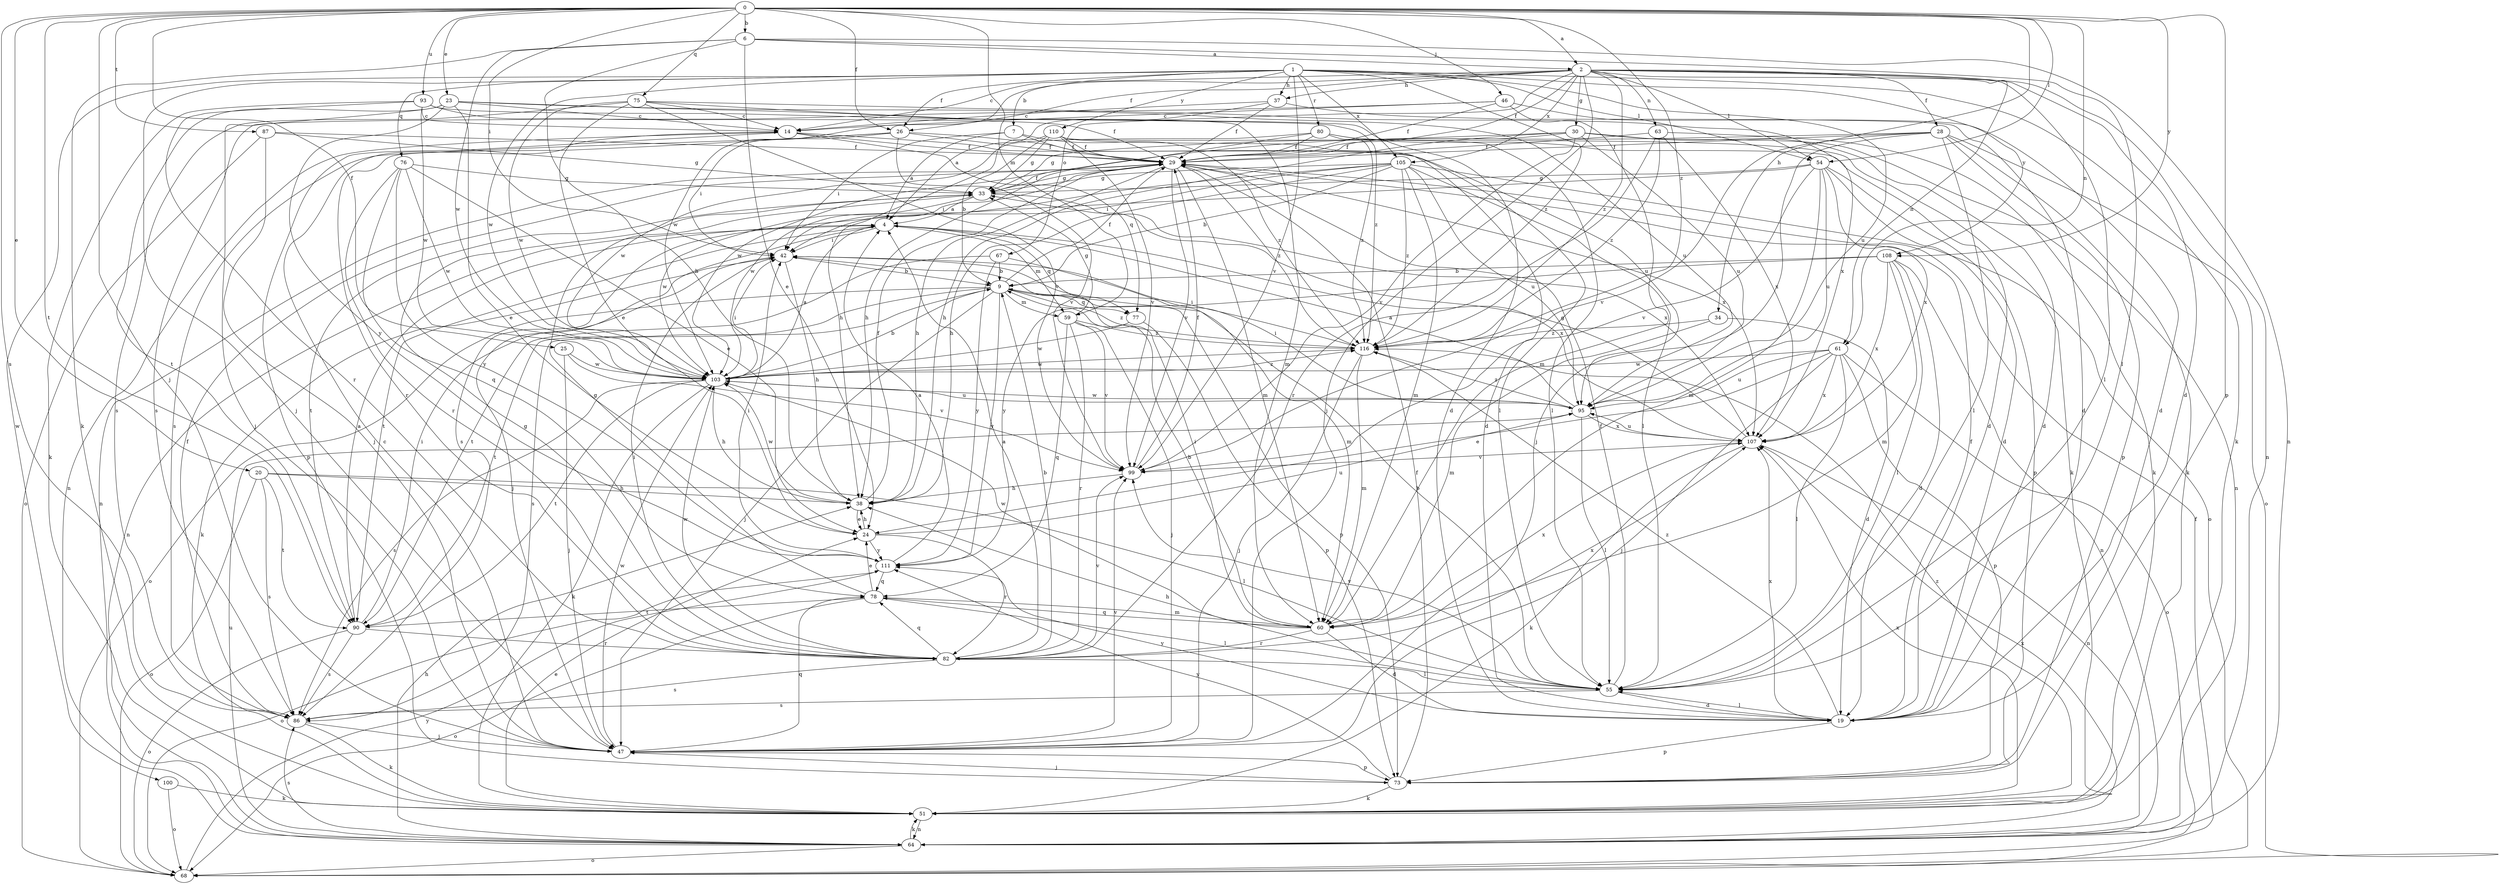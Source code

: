 strict digraph  {
0;
1;
2;
4;
6;
7;
9;
14;
19;
20;
23;
24;
25;
26;
28;
29;
30;
33;
34;
37;
38;
42;
46;
47;
51;
54;
55;
59;
60;
61;
63;
64;
67;
68;
73;
75;
76;
77;
78;
80;
82;
86;
87;
90;
93;
95;
99;
100;
103;
105;
107;
108;
110;
111;
116;
0 -> 2  [label=a];
0 -> 6  [label=b];
0 -> 20  [label=e];
0 -> 23  [label=e];
0 -> 25  [label=f];
0 -> 26  [label=f];
0 -> 34  [label=h];
0 -> 42  [label=i];
0 -> 46  [label=j];
0 -> 47  [label=j];
0 -> 54  [label=l];
0 -> 59  [label=m];
0 -> 61  [label=n];
0 -> 73  [label=p];
0 -> 75  [label=q];
0 -> 86  [label=s];
0 -> 87  [label=t];
0 -> 90  [label=t];
0 -> 93  [label=u];
0 -> 108  [label=y];
0 -> 116  [label=z];
1 -> 7  [label=b];
1 -> 26  [label=f];
1 -> 37  [label=h];
1 -> 47  [label=j];
1 -> 51  [label=k];
1 -> 54  [label=l];
1 -> 76  [label=q];
1 -> 80  [label=r];
1 -> 95  [label=u];
1 -> 99  [label=v];
1 -> 100  [label=w];
1 -> 103  [label=w];
1 -> 105  [label=x];
1 -> 108  [label=y];
1 -> 110  [label=y];
1 -> 116  [label=z];
2 -> 14  [label=c];
2 -> 19  [label=d];
2 -> 26  [label=f];
2 -> 28  [label=f];
2 -> 29  [label=f];
2 -> 30  [label=g];
2 -> 37  [label=h];
2 -> 47  [label=j];
2 -> 54  [label=l];
2 -> 55  [label=l];
2 -> 61  [label=n];
2 -> 63  [label=n];
2 -> 64  [label=n];
2 -> 67  [label=o];
2 -> 103  [label=w];
2 -> 105  [label=x];
2 -> 116  [label=z];
4 -> 42  [label=i];
4 -> 47  [label=j];
4 -> 59  [label=m];
4 -> 64  [label=n];
4 -> 77  [label=q];
4 -> 90  [label=t];
4 -> 107  [label=x];
6 -> 2  [label=a];
6 -> 24  [label=e];
6 -> 38  [label=h];
6 -> 51  [label=k];
6 -> 55  [label=l];
6 -> 64  [label=n];
6 -> 103  [label=w];
7 -> 4  [label=a];
7 -> 29  [label=f];
7 -> 42  [label=i];
7 -> 116  [label=z];
9 -> 29  [label=f];
9 -> 47  [label=j];
9 -> 59  [label=m];
9 -> 68  [label=o];
9 -> 73  [label=p];
9 -> 77  [label=q];
9 -> 86  [label=s];
9 -> 90  [label=t];
9 -> 111  [label=y];
9 -> 116  [label=z];
14 -> 29  [label=f];
14 -> 64  [label=n];
14 -> 73  [label=p];
14 -> 77  [label=q];
14 -> 95  [label=u];
19 -> 29  [label=f];
19 -> 55  [label=l];
19 -> 73  [label=p];
19 -> 107  [label=x];
19 -> 111  [label=y];
19 -> 116  [label=z];
20 -> 38  [label=h];
20 -> 55  [label=l];
20 -> 68  [label=o];
20 -> 86  [label=s];
20 -> 90  [label=t];
23 -> 14  [label=c];
23 -> 19  [label=d];
23 -> 24  [label=e];
23 -> 47  [label=j];
23 -> 90  [label=t];
23 -> 95  [label=u];
23 -> 111  [label=y];
24 -> 38  [label=h];
24 -> 82  [label=r];
24 -> 95  [label=u];
24 -> 111  [label=y];
25 -> 47  [label=j];
25 -> 99  [label=v];
25 -> 103  [label=w];
26 -> 29  [label=f];
26 -> 42  [label=i];
26 -> 55  [label=l];
26 -> 82  [label=r];
26 -> 86  [label=s];
26 -> 99  [label=v];
28 -> 29  [label=f];
28 -> 47  [label=j];
28 -> 51  [label=k];
28 -> 55  [label=l];
28 -> 68  [label=o];
28 -> 73  [label=p];
28 -> 99  [label=v];
28 -> 103  [label=w];
29 -> 33  [label=g];
29 -> 38  [label=h];
29 -> 42  [label=i];
29 -> 60  [label=m];
29 -> 64  [label=n];
29 -> 99  [label=v];
29 -> 107  [label=x];
29 -> 116  [label=z];
30 -> 19  [label=d];
30 -> 29  [label=f];
30 -> 33  [label=g];
30 -> 38  [label=h];
30 -> 64  [label=n];
30 -> 95  [label=u];
30 -> 99  [label=v];
33 -> 4  [label=a];
33 -> 29  [label=f];
33 -> 90  [label=t];
33 -> 103  [label=w];
33 -> 107  [label=x];
34 -> 19  [label=d];
34 -> 60  [label=m];
34 -> 116  [label=z];
37 -> 4  [label=a];
37 -> 14  [label=c];
37 -> 19  [label=d];
37 -> 29  [label=f];
38 -> 24  [label=e];
38 -> 29  [label=f];
38 -> 103  [label=w];
42 -> 9  [label=b];
42 -> 38  [label=h];
42 -> 51  [label=k];
46 -> 14  [label=c];
46 -> 19  [label=d];
46 -> 29  [label=f];
46 -> 60  [label=m];
46 -> 86  [label=s];
47 -> 14  [label=c];
47 -> 73  [label=p];
47 -> 78  [label=q];
47 -> 99  [label=v];
47 -> 103  [label=w];
51 -> 24  [label=e];
51 -> 64  [label=n];
51 -> 107  [label=x];
51 -> 116  [label=z];
54 -> 19  [label=d];
54 -> 33  [label=g];
54 -> 60  [label=m];
54 -> 73  [label=p];
54 -> 86  [label=s];
54 -> 95  [label=u];
54 -> 99  [label=v];
54 -> 107  [label=x];
55 -> 9  [label=b];
55 -> 19  [label=d];
55 -> 29  [label=f];
55 -> 38  [label=h];
55 -> 86  [label=s];
55 -> 99  [label=v];
59 -> 33  [label=g];
59 -> 47  [label=j];
59 -> 78  [label=q];
59 -> 82  [label=r];
59 -> 99  [label=v];
59 -> 116  [label=z];
60 -> 9  [label=b];
60 -> 19  [label=d];
60 -> 42  [label=i];
60 -> 78  [label=q];
60 -> 82  [label=r];
60 -> 103  [label=w];
60 -> 107  [label=x];
61 -> 24  [label=e];
61 -> 47  [label=j];
61 -> 55  [label=l];
61 -> 68  [label=o];
61 -> 73  [label=p];
61 -> 95  [label=u];
61 -> 103  [label=w];
61 -> 107  [label=x];
63 -> 29  [label=f];
63 -> 51  [label=k];
63 -> 82  [label=r];
63 -> 107  [label=x];
63 -> 116  [label=z];
64 -> 38  [label=h];
64 -> 51  [label=k];
64 -> 68  [label=o];
64 -> 86  [label=s];
64 -> 95  [label=u];
64 -> 107  [label=x];
67 -> 9  [label=b];
67 -> 60  [label=m];
67 -> 90  [label=t];
67 -> 111  [label=y];
68 -> 29  [label=f];
68 -> 111  [label=y];
73 -> 29  [label=f];
73 -> 47  [label=j];
73 -> 51  [label=k];
73 -> 111  [label=y];
75 -> 14  [label=c];
75 -> 24  [label=e];
75 -> 60  [label=m];
75 -> 86  [label=s];
75 -> 99  [label=v];
75 -> 103  [label=w];
75 -> 107  [label=x];
76 -> 24  [label=e];
76 -> 33  [label=g];
76 -> 78  [label=q];
76 -> 82  [label=r];
76 -> 103  [label=w];
76 -> 111  [label=y];
77 -> 73  [label=p];
77 -> 103  [label=w];
78 -> 24  [label=e];
78 -> 33  [label=g];
78 -> 55  [label=l];
78 -> 60  [label=m];
78 -> 68  [label=o];
78 -> 90  [label=t];
80 -> 19  [label=d];
80 -> 29  [label=f];
80 -> 38  [label=h];
80 -> 51  [label=k];
80 -> 103  [label=w];
80 -> 116  [label=z];
82 -> 4  [label=a];
82 -> 9  [label=b];
82 -> 33  [label=g];
82 -> 42  [label=i];
82 -> 55  [label=l];
82 -> 78  [label=q];
82 -> 86  [label=s];
82 -> 99  [label=v];
82 -> 103  [label=w];
82 -> 107  [label=x];
86 -> 29  [label=f];
86 -> 47  [label=j];
86 -> 51  [label=k];
87 -> 29  [label=f];
87 -> 33  [label=g];
87 -> 47  [label=j];
87 -> 68  [label=o];
90 -> 4  [label=a];
90 -> 42  [label=i];
90 -> 68  [label=o];
90 -> 82  [label=r];
90 -> 86  [label=s];
93 -> 14  [label=c];
93 -> 29  [label=f];
93 -> 51  [label=k];
93 -> 82  [label=r];
93 -> 103  [label=w];
93 -> 116  [label=z];
95 -> 4  [label=a];
95 -> 42  [label=i];
95 -> 55  [label=l];
95 -> 103  [label=w];
95 -> 107  [label=x];
95 -> 116  [label=z];
99 -> 29  [label=f];
99 -> 38  [label=h];
100 -> 51  [label=k];
100 -> 68  [label=o];
103 -> 4  [label=a];
103 -> 9  [label=b];
103 -> 38  [label=h];
103 -> 42  [label=i];
103 -> 51  [label=k];
103 -> 86  [label=s];
103 -> 90  [label=t];
103 -> 95  [label=u];
103 -> 116  [label=z];
105 -> 9  [label=b];
105 -> 33  [label=g];
105 -> 38  [label=h];
105 -> 42  [label=i];
105 -> 55  [label=l];
105 -> 60  [label=m];
105 -> 68  [label=o];
105 -> 95  [label=u];
105 -> 103  [label=w];
105 -> 116  [label=z];
107 -> 33  [label=g];
107 -> 51  [label=k];
107 -> 64  [label=n];
107 -> 95  [label=u];
107 -> 99  [label=v];
108 -> 9  [label=b];
108 -> 19  [label=d];
108 -> 55  [label=l];
108 -> 60  [label=m];
108 -> 64  [label=n];
108 -> 107  [label=x];
108 -> 111  [label=y];
110 -> 9  [label=b];
110 -> 19  [label=d];
110 -> 29  [label=f];
110 -> 33  [label=g];
110 -> 38  [label=h];
110 -> 55  [label=l];
110 -> 99  [label=v];
111 -> 4  [label=a];
111 -> 42  [label=i];
111 -> 68  [label=o];
111 -> 78  [label=q];
116 -> 42  [label=i];
116 -> 47  [label=j];
116 -> 60  [label=m];
116 -> 103  [label=w];
}
